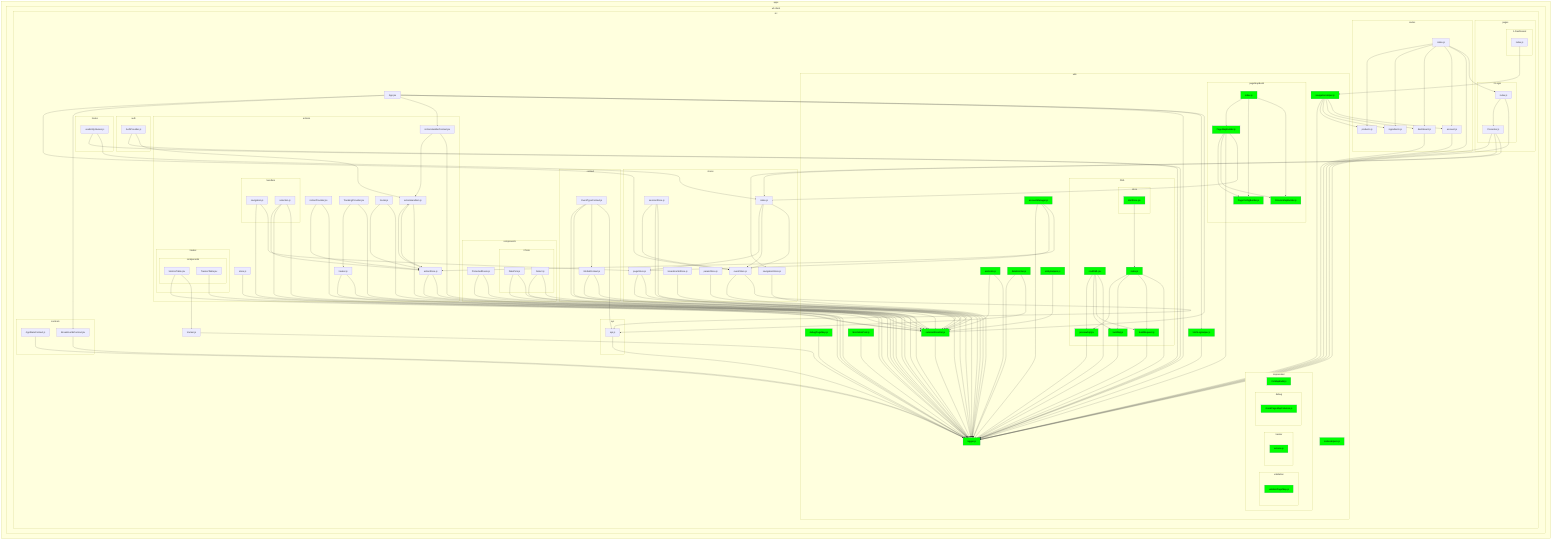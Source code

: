 flowchart LR

subgraph 0["apps"]
subgraph 1["wf-client"]
subgraph 2["src"]
3["App.jsx"]
subgraph 4["actions"]
5["ActionHandlerContext.jsx"]
8["actionHandlers.js"]
9["actionStore.js"]
subgraph B["handlers"]
C["navigation.js"]
F["selection.js"]
end
M["ActionProvider.jsx"]
N["TrackingProvider.jsx"]
O["tracker.js"]
P["hooks.js"]
Q["store.js"]
subgraph R["tracker"]
subgraph S["components"]
T["MetricsTable.jsx"]
V["TrackerTable.jsx"]
end
end
end
subgraph 6["utils"]
7["logger.js"]
A["externalStoreDel.js"]
L["fetchLogHelper.js"]
1H["navigationHelper.js"]
subgraph 1R["DML"]
1S["buildRequest.js"]
1T["buildSql.js"]
1U["crudDML.jsx"]
1V["previewSql.jsx"]
1W["index.js"]
subgraph 1X["store"]
1Y["dmlStore.jsx"]
end
end
1Z["MinViableProd.js"]
20["accountManager.js"]
21["acctLists.js"]
22["dataFetcher.js"]
23["debugPageMap.js"]
subgraph 24["deprecated"]
25["ColMapBuild.js"]
subgraph 26["debug"]
27["checkPageMapColumns.js"]
end
subgraph 28["tracker"]
29["actions.js"]
end
subgraph 2A["validation"]
2B["validatePageMap.js"]
end
end
2C["entityHelpers.js"]
2D["mobxHelpers.js"]
subgraph 2E["pageMapBuild"]
2F["ColumnMapBuilder.js"]
2G["PageConfigBuilder.js"]
2H["PageMapBuilder.js"]
2I["index.js"]
end
end
subgraph D["stores"]
E["pageStore.js"]
I["eventStore.js"]
19["index.js"]
1D["navigationStore.js"]
1O["breadcrumbStore.js"]
1P["paramStore.js"]
1Q["sessionStore.js"]
end
subgraph G["contexts"]
H["BreadcrumbContext.jsx"]
16["AppStateContext.js"]
end
subgraph J["api"]
K["api.js"]
end
U["tracker.js"]
subgraph W["auth"]
X["AuthProvider.js"]
end
subgraph Y["components"]
subgraph Z["2-form"]
10["DatePick.js"]
11["Select.js"]
end
12["ProtectedRoute.js"]
end
subgraph 13["context"]
14["EventTypeContext.js"]
15["GlobalContext.js"]
end
subgraph 17["hooks"]
18["useEntityNames.js"]
end
subgraph 1A["pages"]
subgraph 1B["0-Login"]
1C["Presenter.js"]
1E["index.js"]
end
subgraph 1F["1-Dashboard"]
1G["index.js"]
end
end
subgraph 1I["routes"]
1J["account.js"]
1K["dashboard.js"]
1L["ingredients.js"]
1M["products.js"]
1N["index.js"]
end
end
end
end
3-->5
3-->H
3-->I
3-->A
3-->L
3-->7
5-->7
5-->8
8-->7
8-->9
9-->A
9-->7
9-->8
A-->7
C-->E
C-->7
E-->A
E-->7
F-->A
F-->7
F-->9
H-->7
I-->K
I-->7
K-->7
L-->7
M-->7
M-->9
N-->7
N-->O
O-->A
O-->7
P-->7
P-->9
Q-->7
T-->U
T-->A
U-->7
V-->A
X-->8
X-->7
10-->A
10-->7
11-->A
11-->7
12-->A
12-->7
14-->K
14-->15
14-->A
14-->7
15-->A
15-->7
16-->7
18-->19
18-->7
19-->I
19-->I
19-->E
1C-->19
1C-->1D
1C-->7
1D-->7
1E-->7
1E-->1C
1G-->1H
1H-->1J
1H-->1K
1H-->1L
1H-->1M
1H-->7
1J-->7
1K-->7
1N-->1E
1N-->7
1N-->1J
1N-->1K
1N-->1L
1N-->1M
1O-->7
1P-->7
1Q-->A
1Q-->7
1Q-->I
1S-->7
1T-->7
1U-->7
1U-->1S
1U-->1T
1U-->1V
1V-->7
1W-->7
1W-->1S
1W-->1T
1W-->1V
1Y-->1W
1Z-->7
20-->9
20-->E
20-->7
21-->7
21-->A
22-->K
22-->7
23-->7
2C-->A
2H-->19
2H-->7
2H-->2F
2H-->2G
2I-->2F
2I-->2G
2I-->2H

style 7 fill:lime,color:black
style A fill:lime,color:black
style L fill:lime,color:black
style 1H fill:lime,color:black
style 1S fill:lime,color:black
style 1T fill:lime,color:black
style 1U fill:lime,color:black
style 1V fill:lime,color:black
style 1W fill:lime,color:black
style 1Y fill:lime,color:black
style 1Z fill:lime,color:black
style 20 fill:lime,color:black
style 21 fill:lime,color:black
style 22 fill:lime,color:black
style 23 fill:lime,color:black
style 25 fill:lime,color:black
style 27 fill:lime,color:black
style 29 fill:lime,color:black
style 2B fill:lime,color:black
style 2C fill:lime,color:black
style 2D fill:lime,color:black
style 2F fill:lime,color:black
style 2G fill:lime,color:black
style 2H fill:lime,color:black
style 2I fill:lime,color:black